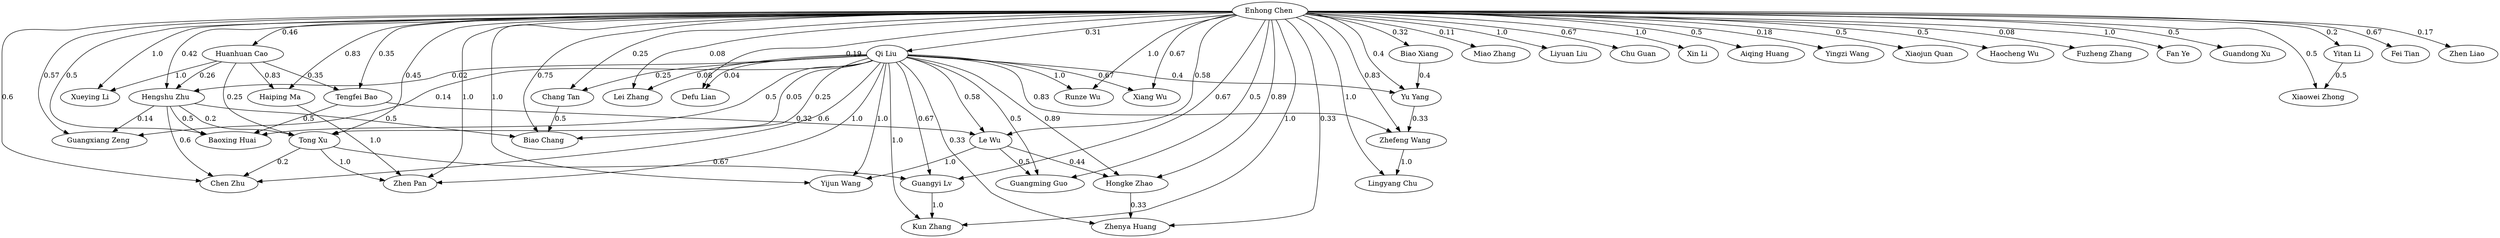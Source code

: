 strict digraph G{
"Enhong Chen " -> "Qi Liu "[label = 0.31]
"Enhong Chen " -> "Biao Chang "[label = 0.75]
"Enhong Chen " -> "Hengshu Zhu "[label = 0.42]
"Enhong Chen " -> "Miao Zhang "[label = 0.11]
"Enhong Chen " -> "Le Wu "[label = 0.58]
"Enhong Chen " -> "Huanhuan Cao "[label = 0.46]
"Enhong Chen " -> "Yijun Wang"[label = 1.0]
"Enhong Chen " -> "Zhen Pan"[label = 1.0]
"Enhong Chen " -> "Hongke Zhao "[label = 0.89]
"Enhong Chen " -> "Liyuan Liu "[label = 1.0]
"Enhong Chen " -> "Chu Guan "[label = 0.67]
"Enhong Chen " -> "Xin Li "[label = 1.0]
"Enhong Chen " -> "Chen Zhu "[label = 0.6]
"Enhong Chen " -> "Aiqing Huang "[label = 0.5]
"Enhong Chen " -> "Guangxiang Zeng "[label = 0.57]
"Enhong Chen " -> "Tong Xu "[label = 0.45]
"Enhong Chen " -> "Tengfei Bao "[label = 0.35]
"Enhong Chen " -> "Lingyang Chu "[label = 1.0]
"Enhong Chen " -> "Guangming Guo "[label = 0.5]
"Enhong Chen " -> "Yingzi Wang "[label = 0.18]
"Enhong Chen " -> "Defu Lian "[label = 0.19]
"Enhong Chen " -> "Yu Yang "[label = 0.4]
"Enhong Chen " -> "Zhefeng Wang "[label = 0.83]
"Enhong Chen " -> "Biao Xiang "[label = 0.32]
"Enhong Chen " -> "Xiaojun Quan "[label = 0.5]
"Enhong Chen " -> "Haocheng Wu "[label = 0.5]
"Enhong Chen " -> "Runze Wu "[label = 1.0]
"Enhong Chen " -> "Fuzheng Zhang "[label = 0.08]
"Enhong Chen " -> "Haiping Ma "[label = 0.83]
"Enhong Chen " -> "Fan Ye "[label = 1.0]
"Enhong Chen " -> "Xiang Wu "[label = 0.67]
"Enhong Chen " -> "Guandong Xu "[label = 0.5]
"Enhong Chen " -> "Lei Zhang "[label = 0.08]
"Enhong Chen " -> "Baoxing Huai "[label = 0.5]
"Enhong Chen " -> "Kun Zhang"[label = 1.0]
"Enhong Chen " -> "Zhenya Huang"[label = 0.33]
"Enhong Chen " -> "Guangyi Lv"[label = 0.67]
"Enhong Chen " -> "Xiaowei Zhong"[label = 0.5]
"Enhong Chen " -> "Fei Tian"[label = 0.67]
"Enhong Chen " -> "Yitan Li "[label = 0.2]
"Enhong Chen " -> "Chang Tan "[label = 0.25]
"Enhong Chen " -> "Xueying Li"[label = 1.0]
"Enhong Chen " -> "Zhen Liao "[label = 0.17]
"Hengshu Zhu " -> "Biao Chang "[label = 0.5]
"Hengshu Zhu " -> "Chen Zhu "[label = 0.6]
"Hengshu Zhu " -> "Tong Xu "[label = 0.2]
"Hengshu Zhu " -> "Baoxing Huai "[label = 0.5]
"Hengshu Zhu " -> "Guangxiang Zeng "[label = 0.14]
"Chang Tan " -> "Biao Chang "[label = 0.5]
"Huanhuan Cao " -> "Hengshu Zhu "[label = 0.26]
"Huanhuan Cao " -> "Tong Xu "[label = 0.25]
"Huanhuan Cao " -> "Tengfei Bao "[label = 0.35]
"Huanhuan Cao " -> "Haiping Ma "[label = 0.83]
"Huanhuan Cao " -> "Xueying Li"[label = 1.0]
"Qi Liu " -> "Le Wu "[label = 0.58]
"Qi Liu " -> "Defu Lian "[label = 0.04]
"Qi Liu " -> "Yijun Wang"[label = 1.0]
"Qi Liu " -> "Zhen Pan"[label = 1.0]
"Qi Liu " -> "Hongke Zhao "[label = 0.89]
"Qi Liu " -> "Biao Chang "[label = 0.25]
"Qi Liu " -> "Chen Zhu "[label = 0.6]
"Qi Liu " -> "Hengshu Zhu "[label = 0.02]
"Qi Liu " -> "Tong Xu "[label = 0.05]
"Qi Liu " -> "Guangming Guo "[label = 0.5]
"Qi Liu " -> "Yu Yang "[label = 0.4]
"Qi Liu " -> "Zhefeng Wang "[label = 0.83]
"Qi Liu " -> "Runze Wu "[label = 1.0]
"Qi Liu " -> "Xiang Wu "[label = 0.67]
"Qi Liu " -> "Lei Zhang "[label = 0.08]
"Qi Liu " -> "Baoxing Huai "[label = 0.5]
"Qi Liu " -> "Kun Zhang"[label = 1.0]
"Qi Liu " -> "Zhenya Huang"[label = 0.33]
"Qi Liu " -> "Guangyi Lv"[label = 0.67]
"Qi Liu " -> "Guangxiang Zeng "[label = 0.14]
"Qi Liu " -> "Chang Tan "[label = 0.25]
"Tengfei Bao " -> "Le Wu "[label = 0.32]
"Tengfei Bao " -> "Baoxing Huai "[label = 0.5]
"Le Wu " -> "Yijun Wang"[label = 1.0]
"Le Wu " -> "Hongke Zhao "[label = 0.44]
"Le Wu " -> "Guangming Guo "[label = 0.5]
"Tong Xu " -> "Zhen Pan"[label = 1.0]
"Tong Xu " -> "Chen Zhu "[label = 0.2]
"Tong Xu " -> "Guangyi Lv"[label = 0.67]
"Haiping Ma " -> "Zhen Pan"[label = 1.0]
"Zhefeng Wang " -> "Lingyang Chu "[label = 1.0]
"Biao Xiang " -> "Yu Yang "[label = 0.4]
"Guangyi Lv" -> "Kun Zhang"[label = 1.0]
"Hongke Zhao " -> "Zhenya Huang"[label = 0.33]
"Yitan Li " -> "Xiaowei Zhong"[label = 0.5]
"Yu Yang " -> "Zhefeng Wang "[label = 0.33]
}